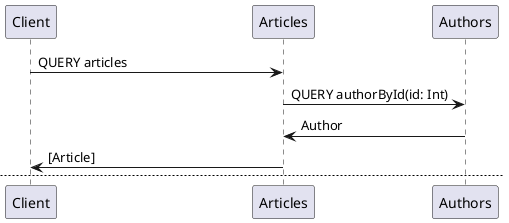 @startuml

Client      -> Articles : QUERY articles
Articles    -> Authors : QUERY authorById(id: Int)
Articles    <- Authors : Author
Client      <- Articles : [Article]

newpage

Client      -> Articles : QUERY articleById(id: Int)
Articles    -> Authors : QUERY authorById(id: Int)
Articles    <- Authors : Author
Client      <- Articles : Article

newpage

Client      -> Articles : MUTATION create(input: ArticleInput)
Client      <- Articles : Article

@enduml
